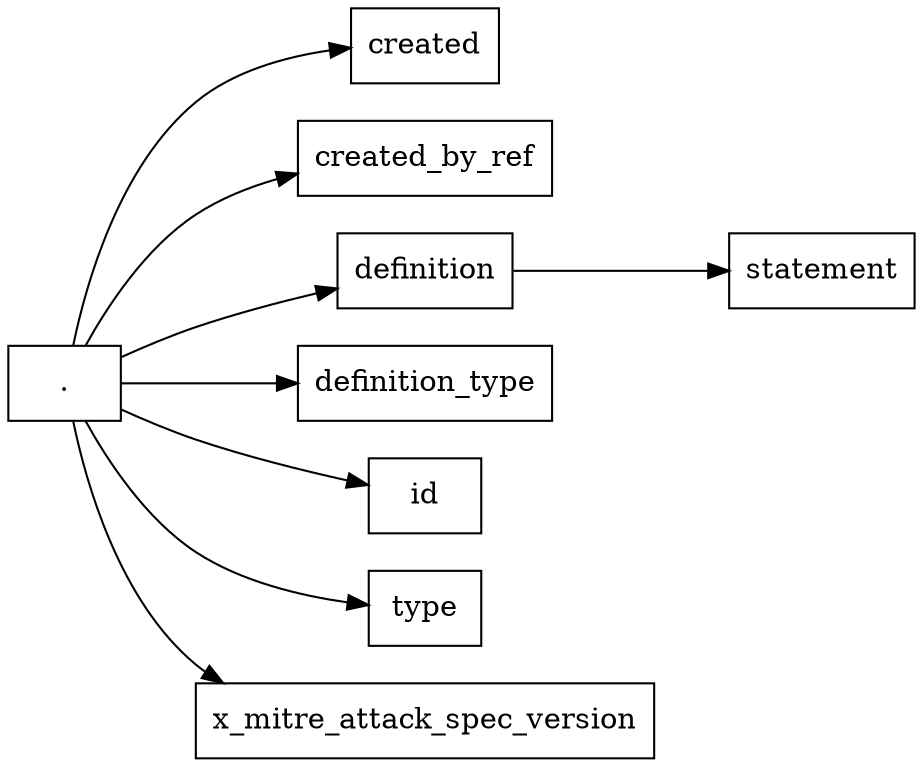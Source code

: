 digraph G {
    node [shape=box];
    edge [dir=forward];
    rankdir=LR;

    "28074113-3601-4b09-a790-8ad0d0f86bba" [label="."];
    "created" [label="created"];
    "created_by_ref" [label="created_by_ref"];
    "definition" [label="definition"];
    "definition.statement" [label="statement"];
    "definition_type" [label="definition_type"];
    "id" [label="id"];
    "type" [label="type"];
    "x_mitre_attack_spec_version" [label="x_mitre_attack_spec_version"];

    "28074113-3601-4b09-a790-8ad0d0f86bba" -> "created";
    "28074113-3601-4b09-a790-8ad0d0f86bba" -> "created_by_ref";
    "28074113-3601-4b09-a790-8ad0d0f86bba" -> "definition";
    "28074113-3601-4b09-a790-8ad0d0f86bba" -> "definition_type";
    "28074113-3601-4b09-a790-8ad0d0f86bba" -> "id";
    "28074113-3601-4b09-a790-8ad0d0f86bba" -> "type";
    "28074113-3601-4b09-a790-8ad0d0f86bba" -> "x_mitre_attack_spec_version";

    "definition" -> "definition.statement";
}
